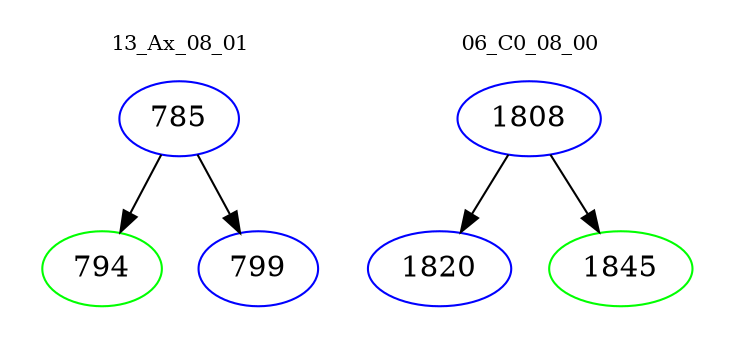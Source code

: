 digraph{
subgraph cluster_0 {
color = white
label = "13_Ax_08_01";
fontsize=10;
T0_785 [label="785", color="blue"]
T0_785 -> T0_794 [color="black"]
T0_794 [label="794", color="green"]
T0_785 -> T0_799 [color="black"]
T0_799 [label="799", color="blue"]
}
subgraph cluster_1 {
color = white
label = "06_C0_08_00";
fontsize=10;
T1_1808 [label="1808", color="blue"]
T1_1808 -> T1_1820 [color="black"]
T1_1820 [label="1820", color="blue"]
T1_1808 -> T1_1845 [color="black"]
T1_1845 [label="1845", color="green"]
}
}

